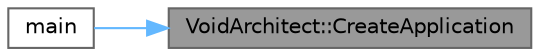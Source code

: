 digraph "VoidArchitect::CreateApplication"
{
 // LATEX_PDF_SIZE
  bgcolor="transparent";
  edge [fontname=Helvetica,fontsize=10,labelfontname=Helvetica,labelfontsize=10];
  node [fontname=Helvetica,fontsize=10,shape=box,height=0.2,width=0.4];
  rankdir="RL";
  Node1 [id="Node000001",label="VoidArchitect::CreateApplication",height=0.2,width=0.4,color="gray40", fillcolor="grey60", style="filled", fontcolor="black",tooltip="Create the test application."];
  Node1 -> Node2 [id="edge1_Node000001_Node000002",dir="back",color="steelblue1",style="solid",tooltip=" "];
  Node2 [id="Node000002",label="main",height=0.2,width=0.4,color="grey40", fillcolor="white", style="filled",URL="$_entry_8hpp.html#ae66f6b31b5ad750f1fe042a706a4e3d4",tooltip=" "];
}
